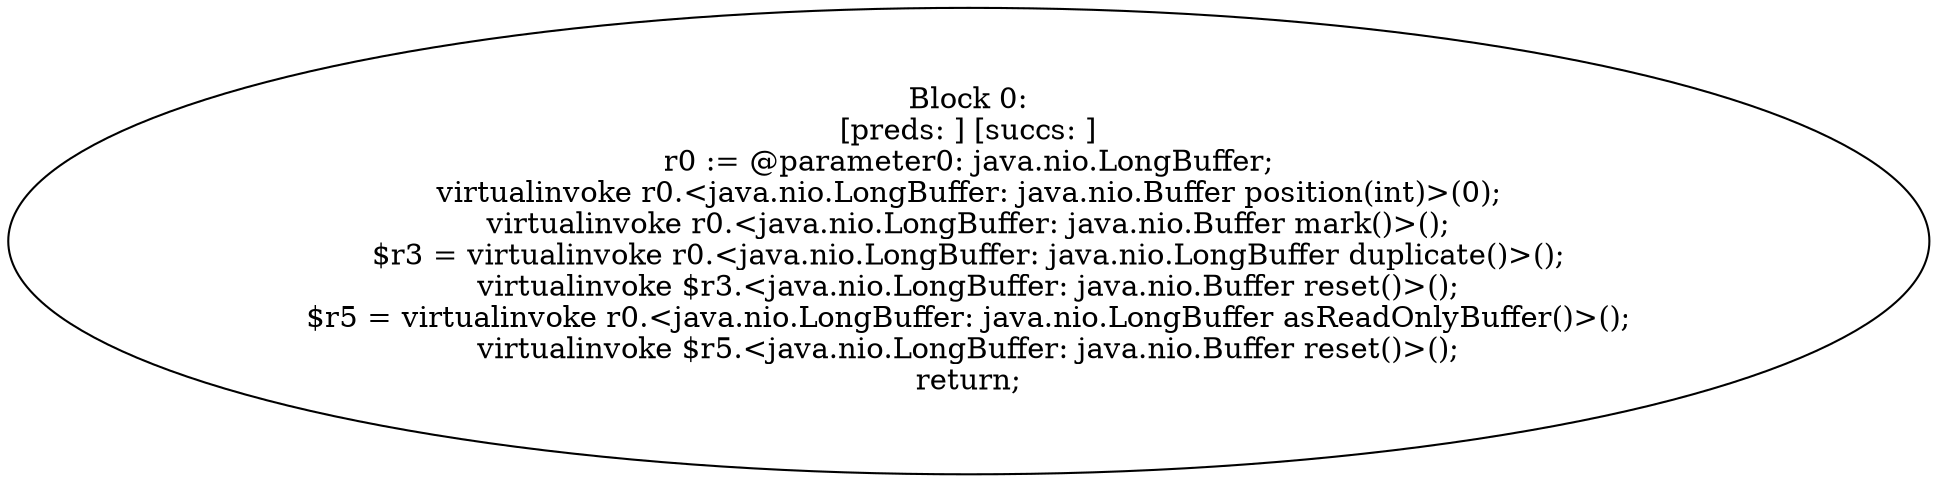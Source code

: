 digraph "unitGraph" {
    "Block 0:
[preds: ] [succs: ]
r0 := @parameter0: java.nio.LongBuffer;
virtualinvoke r0.<java.nio.LongBuffer: java.nio.Buffer position(int)>(0);
virtualinvoke r0.<java.nio.LongBuffer: java.nio.Buffer mark()>();
$r3 = virtualinvoke r0.<java.nio.LongBuffer: java.nio.LongBuffer duplicate()>();
virtualinvoke $r3.<java.nio.LongBuffer: java.nio.Buffer reset()>();
$r5 = virtualinvoke r0.<java.nio.LongBuffer: java.nio.LongBuffer asReadOnlyBuffer()>();
virtualinvoke $r5.<java.nio.LongBuffer: java.nio.Buffer reset()>();
return;
"
}
